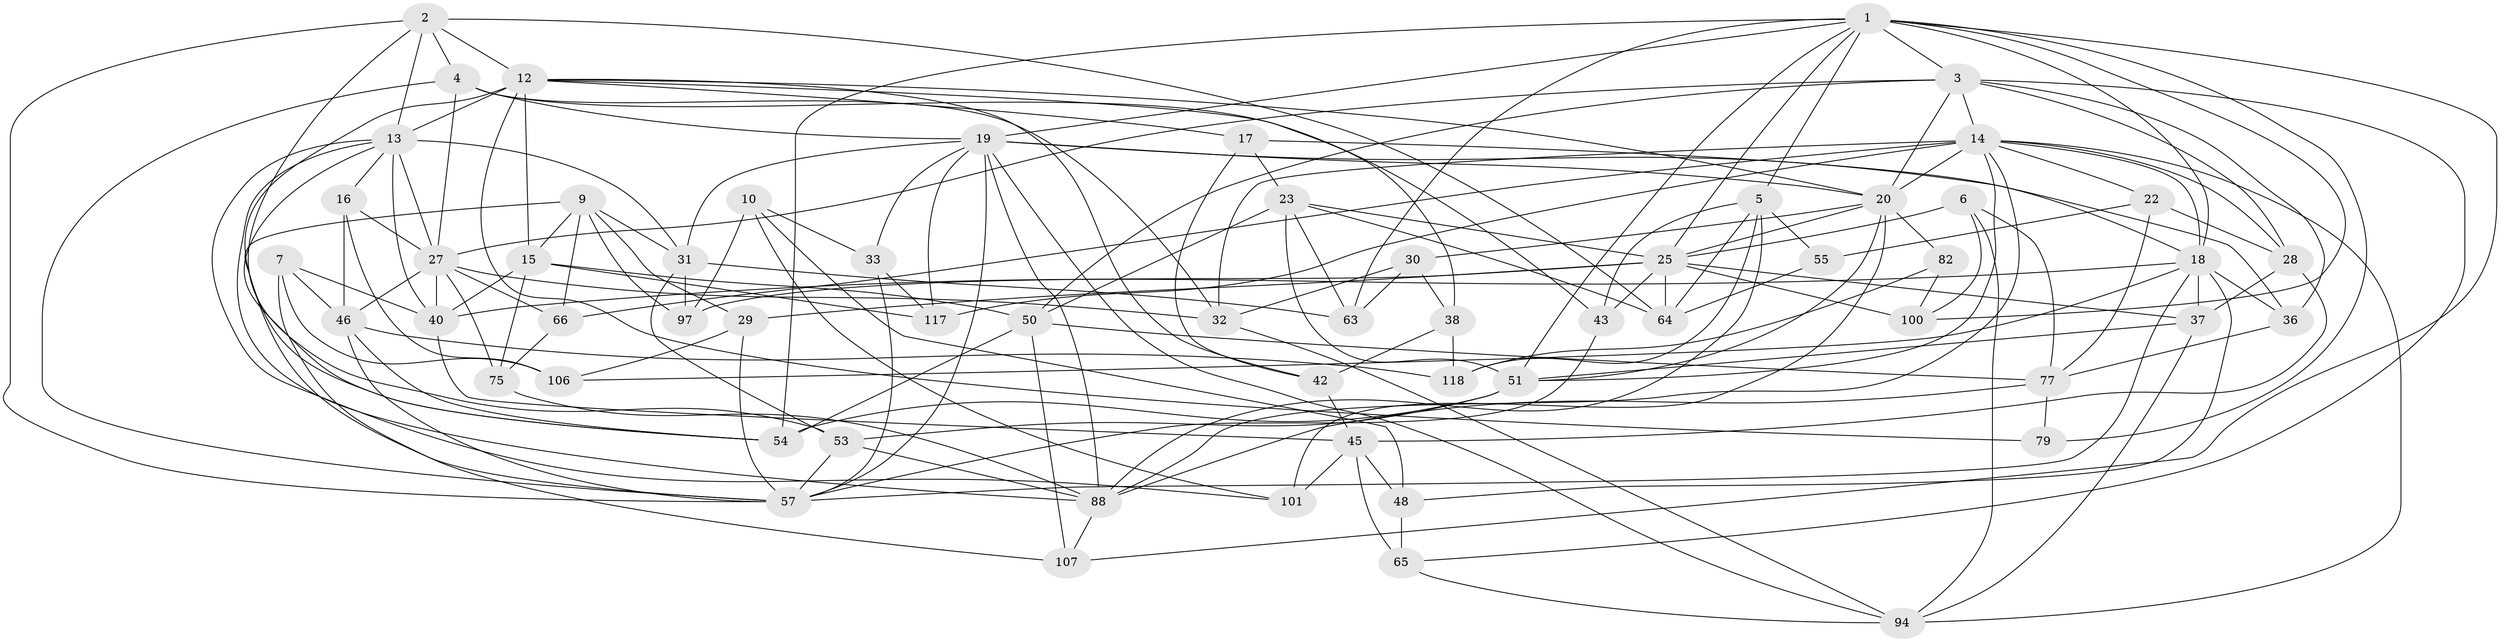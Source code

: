 // original degree distribution, {4: 1.0}
// Generated by graph-tools (version 1.1) at 2025/16/03/09/25 04:16:29]
// undirected, 60 vertices, 169 edges
graph export_dot {
graph [start="1"]
  node [color=gray90,style=filled];
  1 [super="+11+59"];
  2 [super="+21"];
  3 [super="+102+113"];
  4 [super="+8"];
  5 [super="+60"];
  6;
  7;
  9 [super="+68"];
  10;
  12 [super="+24+81"];
  13 [super="+120+39"];
  14 [super="+26+35"];
  15 [super="+109+85"];
  16;
  17;
  18 [super="+83+41"];
  19 [super="+67"];
  20 [super="+44"];
  22;
  23 [super="+80+47"];
  25 [super="+62+76+92"];
  27 [super="+70+34+89"];
  28 [super="+93"];
  29;
  30;
  31 [super="+98"];
  32 [super="+91"];
  33;
  36;
  37 [super="+52"];
  38;
  40 [super="+71"];
  42;
  43;
  45 [super="+108"];
  46 [super="+72"];
  48;
  50 [super="+112"];
  51 [super="+87+61"];
  53 [super="+104"];
  54 [super="+103"];
  55;
  57 [super="+110+69"];
  63;
  64 [super="+105"];
  65;
  66;
  75;
  77 [super="+115"];
  79;
  82;
  88 [super="+114"];
  94 [super="+96"];
  97;
  100;
  101;
  106;
  107;
  117;
  118;
  1 -- 100;
  1 -- 18 [weight=2];
  1 -- 3;
  1 -- 5;
  1 -- 107;
  1 -- 54;
  1 -- 19;
  1 -- 51;
  1 -- 25;
  1 -- 79;
  1 -- 63;
  2 -- 57;
  2 -- 53;
  2 -- 4;
  2 -- 64;
  2 -- 12;
  2 -- 13;
  3 -- 36;
  3 -- 65;
  3 -- 28;
  3 -- 14;
  3 -- 20;
  3 -- 50;
  3 -- 27;
  4 -- 43;
  4 -- 32;
  4 -- 57;
  4 -- 19;
  4 -- 27;
  5 -- 64;
  5 -- 88;
  5 -- 43;
  5 -- 118;
  5 -- 55;
  6 -- 77;
  6 -- 94;
  6 -- 100;
  6 -- 25;
  7 -- 46;
  7 -- 107;
  7 -- 106;
  7 -- 40;
  9 -- 97;
  9 -- 66;
  9 -- 57;
  9 -- 31;
  9 -- 29;
  9 -- 15;
  10 -- 48;
  10 -- 33;
  10 -- 97;
  10 -- 101;
  12 -- 54;
  12 -- 15;
  12 -- 17;
  12 -- 38;
  12 -- 42;
  12 -- 79 [weight=2];
  12 -- 20;
  12 -- 13;
  13 -- 40;
  13 -- 31;
  13 -- 16;
  13 -- 101;
  13 -- 88;
  13 -- 27 [weight=2];
  13 -- 54;
  14 -- 32 [weight=2];
  14 -- 28;
  14 -- 117;
  14 -- 66;
  14 -- 18;
  14 -- 51;
  14 -- 20;
  14 -- 22;
  14 -- 88;
  14 -- 94;
  15 -- 50;
  15 -- 117;
  15 -- 40;
  15 -- 75;
  16 -- 106;
  16 -- 46;
  16 -- 27;
  17 -- 18;
  17 -- 42;
  17 -- 23;
  18 -- 48;
  18 -- 36;
  18 -- 106;
  18 -- 40;
  18 -- 37;
  18 -- 57;
  19 -- 31;
  19 -- 117;
  19 -- 94;
  19 -- 33;
  19 -- 36;
  19 -- 20;
  19 -- 88;
  19 -- 57;
  20 -- 51;
  20 -- 82 [weight=2];
  20 -- 101;
  20 -- 30;
  20 -- 25;
  22 -- 28;
  22 -- 55;
  22 -- 77;
  23 -- 64;
  23 -- 51;
  23 -- 50;
  23 -- 63;
  23 -- 25;
  25 -- 97;
  25 -- 43;
  25 -- 37;
  25 -- 100;
  25 -- 29;
  25 -- 64;
  27 -- 46;
  27 -- 32;
  27 -- 75;
  27 -- 66;
  27 -- 40;
  28 -- 37 [weight=2];
  28 -- 45;
  29 -- 106;
  29 -- 57;
  30 -- 63;
  30 -- 38;
  30 -- 32;
  31 -- 63;
  31 -- 97;
  31 -- 53;
  32 -- 94;
  33 -- 117;
  33 -- 57;
  36 -- 77;
  37 -- 51;
  37 -- 94;
  38 -- 118;
  38 -- 42;
  40 -- 45;
  42 -- 45;
  43 -- 57;
  45 -- 101;
  45 -- 48;
  45 -- 65;
  46 -- 57;
  46 -- 118;
  46 -- 54;
  48 -- 65;
  50 -- 54;
  50 -- 107;
  50 -- 77;
  51 -- 53 [weight=2];
  51 -- 54;
  53 -- 88;
  53 -- 57;
  55 -- 64 [weight=2];
  65 -- 94;
  66 -- 75;
  75 -- 88;
  77 -- 88;
  77 -- 79;
  82 -- 118;
  82 -- 100;
  88 -- 107;
}
